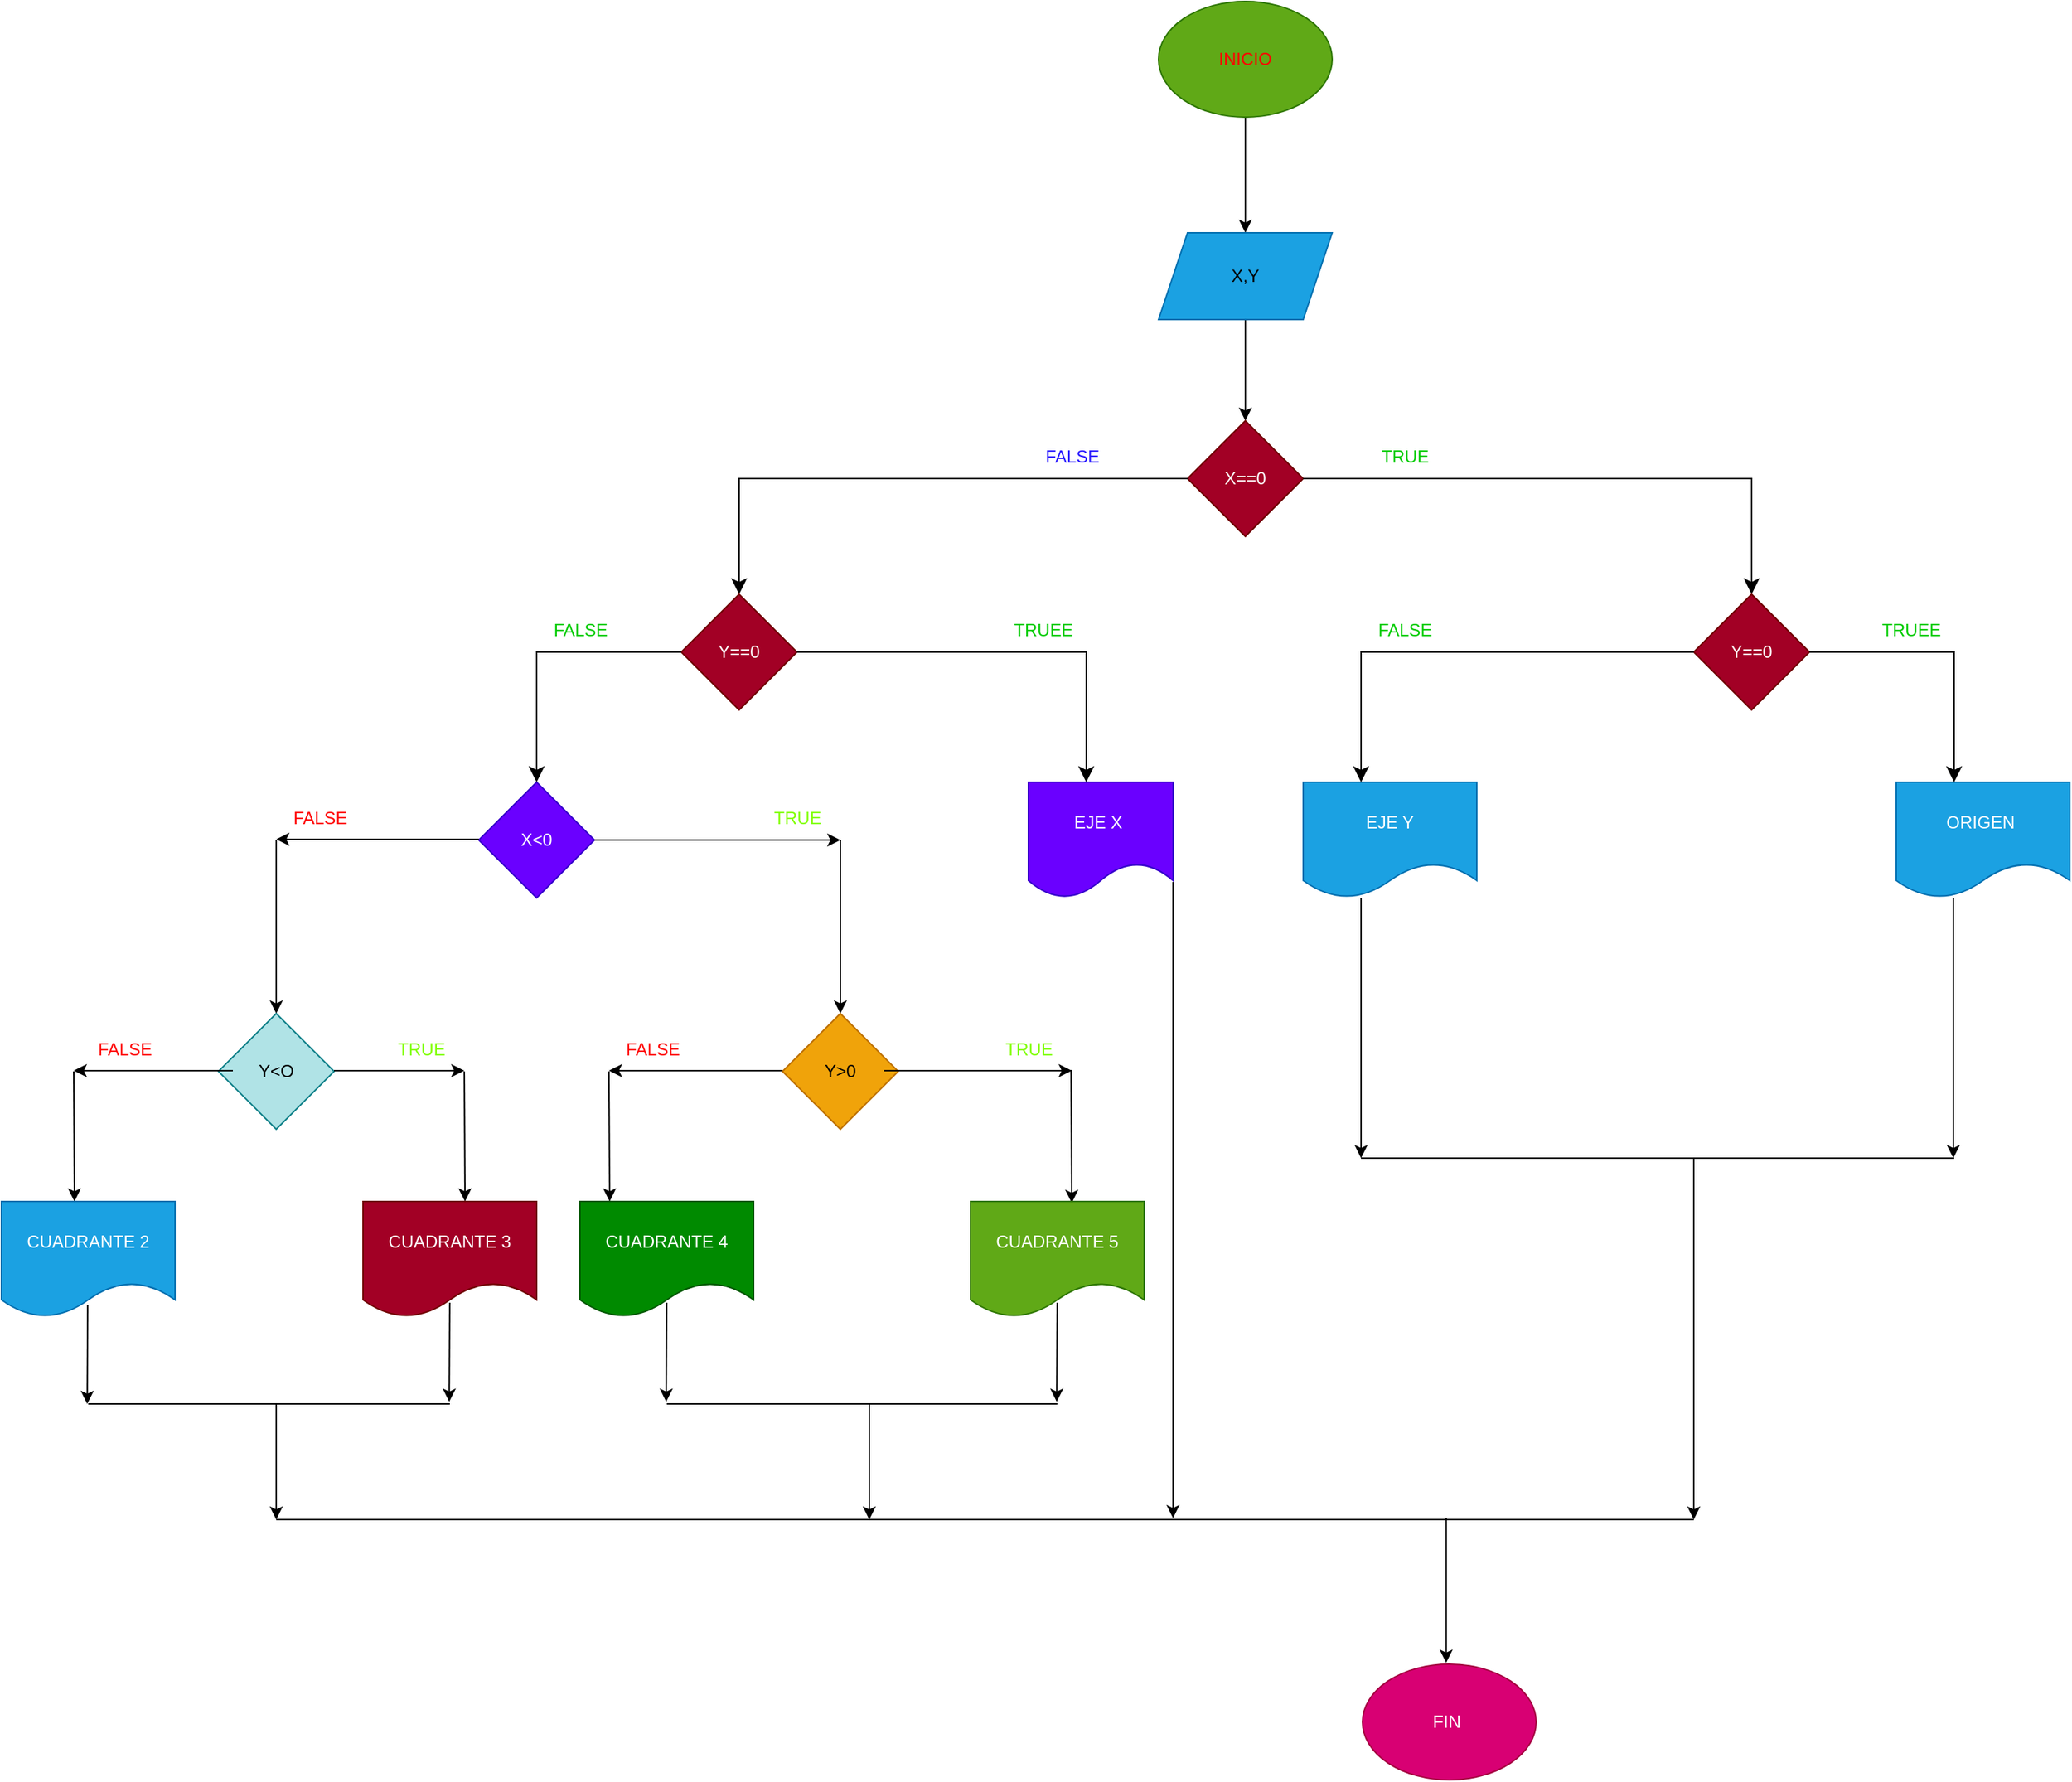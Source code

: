 <mxfile>
    <diagram id="vocmPKhsV8ym4l_GBdC9" name="Page-1">
        <mxGraphModel dx="1480" dy="395" grid="1" gridSize="10" guides="1" tooltips="1" connect="1" arrows="1" fold="1" page="1" pageScale="1" pageWidth="850" pageHeight="1100" math="0" shadow="0">
            <root>
                <mxCell id="0"/>
                <mxCell id="1" parent="0"/>
                <mxCell id="4" value="" style="edgeStyle=none;html=1;fontColor=#FF0000;" parent="1" source="2" target="3" edge="1">
                    <mxGeometry relative="1" as="geometry"/>
                </mxCell>
                <mxCell id="2" value="&lt;font color=&quot;#ff0000&quot;&gt;INICIO&lt;/font&gt;" style="ellipse;whiteSpace=wrap;html=1;fillColor=#60a917;fontColor=#ffffff;strokeColor=#2D7600;" parent="1" vertex="1">
                    <mxGeometry x="290" y="20" width="120" height="80" as="geometry"/>
                </mxCell>
                <mxCell id="6" value="" style="edgeStyle=none;html=1;fontColor=#000000;" parent="1" source="3" target="5" edge="1">
                    <mxGeometry relative="1" as="geometry"/>
                </mxCell>
                <mxCell id="3" value="&lt;font color=&quot;#000000&quot;&gt;X,Y&lt;/font&gt;" style="shape=parallelogram;perimeter=parallelogramPerimeter;whiteSpace=wrap;html=1;fixedSize=1;fontColor=#ffffff;fillColor=#1ba1e2;strokeColor=#006EAF;" parent="1" vertex="1">
                    <mxGeometry x="290" y="180" width="120" height="60" as="geometry"/>
                </mxCell>
                <mxCell id="5" value="X==0" style="rhombus;whiteSpace=wrap;html=1;fillColor=#a20025;strokeColor=#6F0000;fontColor=#ffffff;" parent="1" vertex="1">
                    <mxGeometry x="310" y="310" width="80" height="80" as="geometry"/>
                </mxCell>
                <mxCell id="14" value="" style="edgeStyle=segmentEdgeStyle;endArrow=classic;html=1;curved=0;rounded=0;endSize=8;startSize=8;fontColor=#000000;exitX=1;exitY=0.5;exitDx=0;exitDy=0;" parent="1" source="5" edge="1">
                    <mxGeometry width="50" height="50" relative="1" as="geometry">
                        <mxPoint x="540" y="350" as="sourcePoint"/>
                        <mxPoint x="700" y="430" as="targetPoint"/>
                        <Array as="points">
                            <mxPoint x="700" y="350"/>
                        </Array>
                    </mxGeometry>
                </mxCell>
                <mxCell id="20" value="" style="edgeStyle=segmentEdgeStyle;endArrow=classic;html=1;curved=0;rounded=0;endSize=8;startSize=8;fontColor=#000000;exitX=0;exitY=0.5;exitDx=0;exitDy=0;" parent="1" source="5" target="21" edge="1">
                    <mxGeometry width="50" height="50" relative="1" as="geometry">
                        <mxPoint x="300" y="350" as="sourcePoint"/>
                        <mxPoint x="200" y="410" as="targetPoint"/>
                    </mxGeometry>
                </mxCell>
                <mxCell id="21" value="Y==0" style="rhombus;whiteSpace=wrap;html=1;fillColor=#a20025;strokeColor=#6F0000;fontColor=#ffffff;" parent="1" vertex="1">
                    <mxGeometry x="-40" y="430" width="80" height="80" as="geometry"/>
                </mxCell>
                <mxCell id="22" value="Y==0" style="rhombus;whiteSpace=wrap;html=1;fillColor=#a20025;strokeColor=#6F0000;fontColor=#ffffff;" parent="1" vertex="1">
                    <mxGeometry x="660" y="430" width="80" height="80" as="geometry"/>
                </mxCell>
                <mxCell id="23" value="&lt;font color=&quot;#2919ff&quot;&gt;FALSE&lt;/font&gt;" style="text;html=1;align=center;verticalAlign=middle;resizable=0;points=[];autosize=1;strokeColor=none;fillColor=none;fontColor=#000000;" parent="1" vertex="1">
                    <mxGeometry x="200" y="320" width="60" height="30" as="geometry"/>
                </mxCell>
                <mxCell id="25" value="&lt;font color=&quot;#00cc00&quot;&gt;TRUE&lt;/font&gt;" style="text;html=1;align=center;verticalAlign=middle;resizable=0;points=[];autosize=1;strokeColor=none;fillColor=none;fontColor=#2919FF;" parent="1" vertex="1">
                    <mxGeometry x="430" y="320" width="60" height="30" as="geometry"/>
                </mxCell>
                <mxCell id="26" value="" style="edgeStyle=segmentEdgeStyle;endArrow=classic;html=1;curved=0;rounded=0;endSize=8;startSize=8;fontColor=#00CC00;" parent="1" edge="1">
                    <mxGeometry width="50" height="50" relative="1" as="geometry">
                        <mxPoint x="40" y="470" as="sourcePoint"/>
                        <mxPoint x="240" y="560" as="targetPoint"/>
                    </mxGeometry>
                </mxCell>
                <mxCell id="28" value="" style="edgeStyle=segmentEdgeStyle;endArrow=classic;html=1;curved=0;rounded=0;endSize=8;startSize=8;fontColor=#00CC00;" parent="1" edge="1">
                    <mxGeometry width="50" height="50" relative="1" as="geometry">
                        <mxPoint x="740" y="470" as="sourcePoint"/>
                        <mxPoint x="840" y="560" as="targetPoint"/>
                    </mxGeometry>
                </mxCell>
                <mxCell id="29" value="" style="edgeStyle=segmentEdgeStyle;endArrow=classic;html=1;curved=0;rounded=0;endSize=8;startSize=8;fontColor=#00CC00;" parent="1" edge="1">
                    <mxGeometry width="50" height="50" relative="1" as="geometry">
                        <mxPoint x="660" y="470" as="sourcePoint"/>
                        <mxPoint x="430" y="560" as="targetPoint"/>
                    </mxGeometry>
                </mxCell>
                <mxCell id="32" value="" style="edgeStyle=segmentEdgeStyle;endArrow=classic;html=1;curved=0;rounded=0;endSize=8;startSize=8;fontColor=#00CC00;" parent="1" edge="1">
                    <mxGeometry width="50" height="50" relative="1" as="geometry">
                        <mxPoint x="-40" y="470" as="sourcePoint"/>
                        <mxPoint x="-140" y="560" as="targetPoint"/>
                    </mxGeometry>
                </mxCell>
                <mxCell id="33" value="FALSE" style="text;html=1;align=center;verticalAlign=middle;resizable=0;points=[];autosize=1;strokeColor=none;fillColor=none;fontColor=#00CC00;" parent="1" vertex="1">
                    <mxGeometry x="-140" y="440" width="60" height="30" as="geometry"/>
                </mxCell>
                <mxCell id="34" value="TRUEE" style="text;html=1;align=center;verticalAlign=middle;resizable=0;points=[];autosize=1;strokeColor=none;fillColor=none;fontColor=#00CC00;" parent="1" vertex="1">
                    <mxGeometry x="180" y="440" width="60" height="30" as="geometry"/>
                </mxCell>
                <mxCell id="35" value="FALSE" style="text;html=1;align=center;verticalAlign=middle;resizable=0;points=[];autosize=1;strokeColor=none;fillColor=none;fontColor=#00CC00;" parent="1" vertex="1">
                    <mxGeometry x="430" y="440" width="60" height="30" as="geometry"/>
                </mxCell>
                <mxCell id="36" value="TRUEE" style="text;html=1;align=center;verticalAlign=middle;resizable=0;points=[];autosize=1;strokeColor=none;fillColor=none;fontColor=#00CC00;" parent="1" vertex="1">
                    <mxGeometry x="780" y="440" width="60" height="30" as="geometry"/>
                </mxCell>
                <mxCell id="37" value="X&amp;lt;0" style="rhombus;whiteSpace=wrap;html=1;fontColor=#ffffff;fillColor=#6a00ff;strokeColor=#3700CC;" parent="1" vertex="1">
                    <mxGeometry x="-180" y="560" width="80" height="80" as="geometry"/>
                </mxCell>
                <mxCell id="38" value="EJE X&amp;nbsp;" style="shape=document;whiteSpace=wrap;html=1;boundedLbl=1;fontColor=#ffffff;fillColor=#6a00ff;strokeColor=#3700CC;" parent="1" vertex="1">
                    <mxGeometry x="200" y="560" width="100" height="80" as="geometry"/>
                </mxCell>
                <mxCell id="43" value="ORIGEN&amp;nbsp;" style="shape=document;whiteSpace=wrap;html=1;boundedLbl=1;fontColor=#ffffff;fillColor=#1ba1e2;strokeColor=#006EAF;" parent="1" vertex="1">
                    <mxGeometry x="800" y="560" width="120" height="80" as="geometry"/>
                </mxCell>
                <mxCell id="44" value="EJE Y" style="shape=document;whiteSpace=wrap;html=1;boundedLbl=1;fontColor=#ffffff;fillColor=#1ba1e2;strokeColor=#006EAF;" parent="1" vertex="1">
                    <mxGeometry x="390" y="560" width="120" height="80" as="geometry"/>
                </mxCell>
                <mxCell id="52" value="" style="endArrow=classic;html=1;fontColor=#00CC00;" parent="1" edge="1">
                    <mxGeometry width="50" height="50" relative="1" as="geometry">
                        <mxPoint x="430" y="640" as="sourcePoint"/>
                        <mxPoint x="430" y="820" as="targetPoint"/>
                    </mxGeometry>
                </mxCell>
                <mxCell id="53" value="" style="endArrow=classic;html=1;fontColor=#00CC00;" parent="1" edge="1">
                    <mxGeometry width="50" height="50" relative="1" as="geometry">
                        <mxPoint x="839.47" y="640" as="sourcePoint"/>
                        <mxPoint x="839.47" y="820" as="targetPoint"/>
                    </mxGeometry>
                </mxCell>
                <mxCell id="54" value="" style="endArrow=none;html=1;fontColor=#00CC00;" parent="1" edge="1">
                    <mxGeometry width="50" height="50" relative="1" as="geometry">
                        <mxPoint x="430" y="820" as="sourcePoint"/>
                        <mxPoint x="840" y="820" as="targetPoint"/>
                    </mxGeometry>
                </mxCell>
                <mxCell id="56" value="" style="endArrow=classic;html=1;fontColor=#00CC00;exitX=1;exitY=0.5;exitDx=0;exitDy=0;" parent="1" source="37" edge="1">
                    <mxGeometry width="50" height="50" relative="1" as="geometry">
                        <mxPoint x="-30" y="720" as="sourcePoint"/>
                        <mxPoint x="70" y="600" as="targetPoint"/>
                    </mxGeometry>
                </mxCell>
                <mxCell id="58" value="" style="endArrow=classic;html=1;fontColor=#00CC00;" parent="1" edge="1">
                    <mxGeometry width="50" height="50" relative="1" as="geometry">
                        <mxPoint x="70" y="600" as="sourcePoint"/>
                        <mxPoint x="70" y="720" as="targetPoint"/>
                    </mxGeometry>
                </mxCell>
                <mxCell id="59" value="Y&amp;gt;0" style="rhombus;whiteSpace=wrap;html=1;fontColor=#000000;fillColor=#f0a30a;strokeColor=#BD7000;" parent="1" vertex="1">
                    <mxGeometry x="30" y="720" width="80" height="80" as="geometry"/>
                </mxCell>
                <mxCell id="60" value="" style="endArrow=classic;html=1;fontColor=#00CC00;" parent="1" edge="1">
                    <mxGeometry width="50" height="50" relative="1" as="geometry">
                        <mxPoint x="-180" y="599.47" as="sourcePoint"/>
                        <mxPoint x="-320" y="599.47" as="targetPoint"/>
                    </mxGeometry>
                </mxCell>
                <mxCell id="61" value="" style="endArrow=classic;html=1;fontColor=#00CC00;" parent="1" edge="1">
                    <mxGeometry width="50" height="50" relative="1" as="geometry">
                        <mxPoint x="-320" y="600" as="sourcePoint"/>
                        <mxPoint x="-320" y="720" as="targetPoint"/>
                    </mxGeometry>
                </mxCell>
                <mxCell id="62" value="&lt;font color=&quot;#000000&quot;&gt;Y&amp;lt;O&lt;/font&gt;" style="rhombus;whiteSpace=wrap;html=1;fillColor=#b0e3e6;strokeColor=#0e8088;" parent="1" vertex="1">
                    <mxGeometry x="-360" y="720" width="80" height="80" as="geometry"/>
                </mxCell>
                <mxCell id="64" value="" style="endArrow=classic;html=1;" edge="1" parent="1">
                    <mxGeometry width="50" height="50" relative="1" as="geometry">
                        <mxPoint x="-280" y="759.5" as="sourcePoint"/>
                        <mxPoint x="-190" y="759.5" as="targetPoint"/>
                    </mxGeometry>
                </mxCell>
                <mxCell id="65" value="" style="endArrow=classic;html=1;" edge="1" parent="1">
                    <mxGeometry width="50" height="50" relative="1" as="geometry">
                        <mxPoint x="-350" y="759.5" as="sourcePoint"/>
                        <mxPoint x="-460" y="759.5" as="targetPoint"/>
                    </mxGeometry>
                </mxCell>
                <mxCell id="66" value="" style="endArrow=classic;html=1;" edge="1" parent="1">
                    <mxGeometry width="50" height="50" relative="1" as="geometry">
                        <mxPoint x="30" y="759.5" as="sourcePoint"/>
                        <mxPoint x="-90" y="759.5" as="targetPoint"/>
                    </mxGeometry>
                </mxCell>
                <mxCell id="67" value="" style="endArrow=classic;html=1;" edge="1" parent="1">
                    <mxGeometry width="50" height="50" relative="1" as="geometry">
                        <mxPoint x="100" y="759.5" as="sourcePoint"/>
                        <mxPoint x="230" y="759.5" as="targetPoint"/>
                    </mxGeometry>
                </mxCell>
                <mxCell id="68" value="" style="endArrow=classic;html=1;" edge="1" parent="1">
                    <mxGeometry width="50" height="50" relative="1" as="geometry">
                        <mxPoint x="229.5" y="759" as="sourcePoint"/>
                        <mxPoint x="230" y="851" as="targetPoint"/>
                    </mxGeometry>
                </mxCell>
                <mxCell id="69" value="" style="endArrow=classic;html=1;" edge="1" parent="1">
                    <mxGeometry width="50" height="50" relative="1" as="geometry">
                        <mxPoint x="-90" y="760" as="sourcePoint"/>
                        <mxPoint x="-89.5" y="850" as="targetPoint"/>
                    </mxGeometry>
                </mxCell>
                <mxCell id="70" value="" style="endArrow=classic;html=1;" edge="1" parent="1">
                    <mxGeometry width="50" height="50" relative="1" as="geometry">
                        <mxPoint x="-190" y="760" as="sourcePoint"/>
                        <mxPoint x="-189.5" y="850" as="targetPoint"/>
                    </mxGeometry>
                </mxCell>
                <mxCell id="71" value="" style="endArrow=classic;html=1;" edge="1" parent="1">
                    <mxGeometry width="50" height="50" relative="1" as="geometry">
                        <mxPoint x="-460" y="760" as="sourcePoint"/>
                        <mxPoint x="-459.5" y="850" as="targetPoint"/>
                    </mxGeometry>
                </mxCell>
                <mxCell id="72" value="CUADRANTE 2" style="shape=document;whiteSpace=wrap;html=1;boundedLbl=1;fillColor=#1ba1e2;fontColor=#ffffff;strokeColor=#006EAF;" vertex="1" parent="1">
                    <mxGeometry x="-510" y="850" width="120" height="80" as="geometry"/>
                </mxCell>
                <mxCell id="73" value="CUADRANTE 3" style="shape=document;whiteSpace=wrap;html=1;boundedLbl=1;fillColor=#a20025;fontColor=#ffffff;strokeColor=#6F0000;" vertex="1" parent="1">
                    <mxGeometry x="-260" y="850" width="120" height="80" as="geometry"/>
                </mxCell>
                <mxCell id="74" value="CUADRANTE 4" style="shape=document;whiteSpace=wrap;html=1;boundedLbl=1;fillColor=#008a00;fontColor=#ffffff;strokeColor=#005700;" vertex="1" parent="1">
                    <mxGeometry x="-110" y="850" width="120" height="80" as="geometry"/>
                </mxCell>
                <mxCell id="75" value="CUADRANTE 5" style="shape=document;whiteSpace=wrap;html=1;boundedLbl=1;fillColor=#60a917;fontColor=#ffffff;strokeColor=#2D7600;" vertex="1" parent="1">
                    <mxGeometry x="160" y="850" width="120" height="80" as="geometry"/>
                </mxCell>
                <mxCell id="76" value="&lt;font color=&quot;#ff0000&quot;&gt;FALSE&lt;/font&gt;" style="text;html=1;align=center;verticalAlign=middle;resizable=0;points=[];autosize=1;strokeColor=none;fillColor=none;" vertex="1" parent="1">
                    <mxGeometry x="-320" y="570" width="60" height="30" as="geometry"/>
                </mxCell>
                <mxCell id="78" value="&lt;font color=&quot;#80ff00&quot;&gt;TRUE&lt;/font&gt;" style="text;html=1;align=center;verticalAlign=middle;resizable=0;points=[];autosize=1;strokeColor=none;fillColor=none;fontColor=#FF0000;" vertex="1" parent="1">
                    <mxGeometry x="10" y="570" width="60" height="30" as="geometry"/>
                </mxCell>
                <mxCell id="79" value="&lt;font color=&quot;#ff0000&quot;&gt;FALSE&lt;/font&gt;" style="text;html=1;align=center;verticalAlign=middle;resizable=0;points=[];autosize=1;strokeColor=none;fillColor=none;" vertex="1" parent="1">
                    <mxGeometry x="-455" y="730" width="60" height="30" as="geometry"/>
                </mxCell>
                <mxCell id="80" value="&lt;font color=&quot;#ff0000&quot;&gt;FALSE&lt;/font&gt;" style="text;html=1;align=center;verticalAlign=middle;resizable=0;points=[];autosize=1;strokeColor=none;fillColor=none;" vertex="1" parent="1">
                    <mxGeometry x="-90" y="730" width="60" height="30" as="geometry"/>
                </mxCell>
                <mxCell id="81" value="&lt;font color=&quot;#80ff00&quot;&gt;TRUE&lt;/font&gt;" style="text;html=1;align=center;verticalAlign=middle;resizable=0;points=[];autosize=1;strokeColor=none;fillColor=none;fontColor=#FF0000;" vertex="1" parent="1">
                    <mxGeometry x="-250" y="730" width="60" height="30" as="geometry"/>
                </mxCell>
                <mxCell id="82" value="&lt;font color=&quot;#80ff00&quot;&gt;TRUE&lt;/font&gt;" style="text;html=1;align=center;verticalAlign=middle;resizable=0;points=[];autosize=1;strokeColor=none;fillColor=none;fontColor=#FF0000;" vertex="1" parent="1">
                    <mxGeometry x="170" y="730" width="60" height="30" as="geometry"/>
                </mxCell>
                <mxCell id="83" value="" style="endArrow=classic;html=1;fontColor=#000000;" edge="1" parent="1">
                    <mxGeometry width="50" height="50" relative="1" as="geometry">
                        <mxPoint x="300" y="629" as="sourcePoint"/>
                        <mxPoint x="300" y="1069" as="targetPoint"/>
                    </mxGeometry>
                </mxCell>
                <mxCell id="84" value="" style="endArrow=classic;html=1;fontColor=#000000;" edge="1" parent="1">
                    <mxGeometry width="50" height="50" relative="1" as="geometry">
                        <mxPoint x="660" y="820" as="sourcePoint"/>
                        <mxPoint x="660" y="1070" as="targetPoint"/>
                    </mxGeometry>
                </mxCell>
                <mxCell id="85" value="" style="endArrow=classic;html=1;fontColor=#000000;exitX=0.497;exitY=0.894;exitDx=0;exitDy=0;exitPerimeter=0;" edge="1" parent="1" source="72">
                    <mxGeometry width="50" height="50" relative="1" as="geometry">
                        <mxPoint x="-450.71" y="930" as="sourcePoint"/>
                        <mxPoint x="-450.71" y="990" as="targetPoint"/>
                    </mxGeometry>
                </mxCell>
                <mxCell id="86" value="" style="endArrow=classic;html=1;fontColor=#000000;exitX=0.497;exitY=0.894;exitDx=0;exitDy=0;exitPerimeter=0;" edge="1" parent="1">
                    <mxGeometry width="50" height="50" relative="1" as="geometry">
                        <mxPoint x="-200.07" y="920" as="sourcePoint"/>
                        <mxPoint x="-200.42" y="988.48" as="targetPoint"/>
                    </mxGeometry>
                </mxCell>
                <mxCell id="88" value="" style="endArrow=classic;html=1;fontColor=#000000;exitX=0.497;exitY=0.894;exitDx=0;exitDy=0;exitPerimeter=0;" edge="1" parent="1">
                    <mxGeometry width="50" height="50" relative="1" as="geometry">
                        <mxPoint x="-50.07" y="920" as="sourcePoint"/>
                        <mxPoint x="-50.42" y="988.48" as="targetPoint"/>
                    </mxGeometry>
                </mxCell>
                <mxCell id="89" value="" style="endArrow=classic;html=1;fontColor=#000000;exitX=0.497;exitY=0.894;exitDx=0;exitDy=0;exitPerimeter=0;" edge="1" parent="1">
                    <mxGeometry width="50" height="50" relative="1" as="geometry">
                        <mxPoint x="219.93" y="920" as="sourcePoint"/>
                        <mxPoint x="219.58" y="988.48" as="targetPoint"/>
                    </mxGeometry>
                </mxCell>
                <mxCell id="93" value="" style="endArrow=none;html=1;fontColor=#000000;" edge="1" parent="1">
                    <mxGeometry width="50" height="50" relative="1" as="geometry">
                        <mxPoint x="-450" y="990" as="sourcePoint"/>
                        <mxPoint x="-200" y="990" as="targetPoint"/>
                    </mxGeometry>
                </mxCell>
                <mxCell id="94" value="" style="endArrow=none;html=1;fontColor=#000000;" edge="1" parent="1">
                    <mxGeometry width="50" height="50" relative="1" as="geometry">
                        <mxPoint x="-50" y="990" as="sourcePoint"/>
                        <mxPoint x="220" y="990" as="targetPoint"/>
                    </mxGeometry>
                </mxCell>
                <mxCell id="95" value="" style="endArrow=classic;html=1;fontColor=#000000;" edge="1" parent="1">
                    <mxGeometry width="50" height="50" relative="1" as="geometry">
                        <mxPoint x="90" y="990" as="sourcePoint"/>
                        <mxPoint x="90" y="1070" as="targetPoint"/>
                        <Array as="points">
                            <mxPoint x="90" y="990"/>
                        </Array>
                    </mxGeometry>
                </mxCell>
                <mxCell id="97" value="" style="endArrow=classic;html=1;fontColor=#000000;" edge="1" parent="1">
                    <mxGeometry width="50" height="50" relative="1" as="geometry">
                        <mxPoint x="-320" y="990" as="sourcePoint"/>
                        <mxPoint x="-320" y="1070" as="targetPoint"/>
                        <Array as="points">
                            <mxPoint x="-320.0" y="990"/>
                        </Array>
                    </mxGeometry>
                </mxCell>
                <mxCell id="98" value="" style="endArrow=none;html=1;fontColor=#000000;" edge="1" parent="1">
                    <mxGeometry width="50" height="50" relative="1" as="geometry">
                        <mxPoint x="-320" y="1070" as="sourcePoint"/>
                        <mxPoint x="660" y="1070" as="targetPoint"/>
                    </mxGeometry>
                </mxCell>
                <mxCell id="99" value="" style="endArrow=classic;html=1;fontColor=#000000;" edge="1" parent="1">
                    <mxGeometry width="50" height="50" relative="1" as="geometry">
                        <mxPoint x="488.82" y="1069" as="sourcePoint"/>
                        <mxPoint x="488.82" y="1169" as="targetPoint"/>
                    </mxGeometry>
                </mxCell>
                <mxCell id="100" value="FIN&amp;nbsp;" style="ellipse;whiteSpace=wrap;html=1;fontColor=#ffffff;fillColor=#d80073;strokeColor=#A50040;" vertex="1" parent="1">
                    <mxGeometry x="431" y="1170" width="120" height="80" as="geometry"/>
                </mxCell>
            </root>
        </mxGraphModel>
    </diagram>
</mxfile>